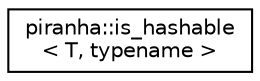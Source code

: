 digraph "Graphical Class Hierarchy"
{
  edge [fontname="Helvetica",fontsize="10",labelfontname="Helvetica",labelfontsize="10"];
  node [fontname="Helvetica",fontsize="10",shape=record];
  rankdir="LR";
  Node0 [label="piranha::is_hashable\l\< T, typename \>",height=0.2,width=0.4,color="black", fillcolor="white", style="filled",URL="$classpiranha_1_1is__hashable.html",tooltip="Hashable type trait. "];
}
